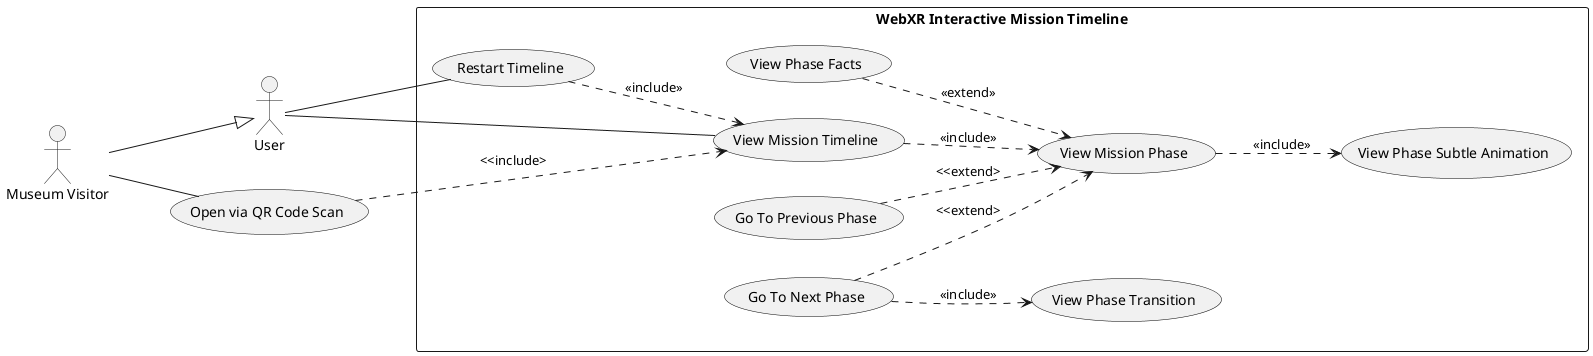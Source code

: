 @startuml

left to right direction
actor "Museum Visitor" as muser
actor "User" as user

 skinparam usecase {
    BorderColor black
    FontName Arial
 }
usecase "Open via QR Code Scan" as ovQRcs

rectangle "WebXR Interactive Mission Timeline" as simulator {
    usecase "Restart Timeline" as rt
    usecase "View Mission Timeline" as vmt
   
    usecase "Go To Previous Phase" as gtpp
    usecase "View Mission Phase" as vmp
    usecase "Go To Next Phase" as gtnp
    usecase "View Phase Facts" as vpf
    usecase "View Phase Subtle Animation" as vpsa
    usecase "View Phase Transition" as vpt

    muser --|> user
    muser -- ovQRcs
    user -- rt 
    user -- vmt
    rt ..> vmt: <<include>>
    ovQRcs ..> vmt: <<include>
    vmt ..> vmp: <<include>>
    gtpp ..> vmp: <<extend>
    gtnp ..> vmp: <<extend>
    vpf ..> vmp: <<extend>>
    vmp ..> vpsa: <<include>>
    gtnp ..> vpt: <<include>>

}

@enduml
